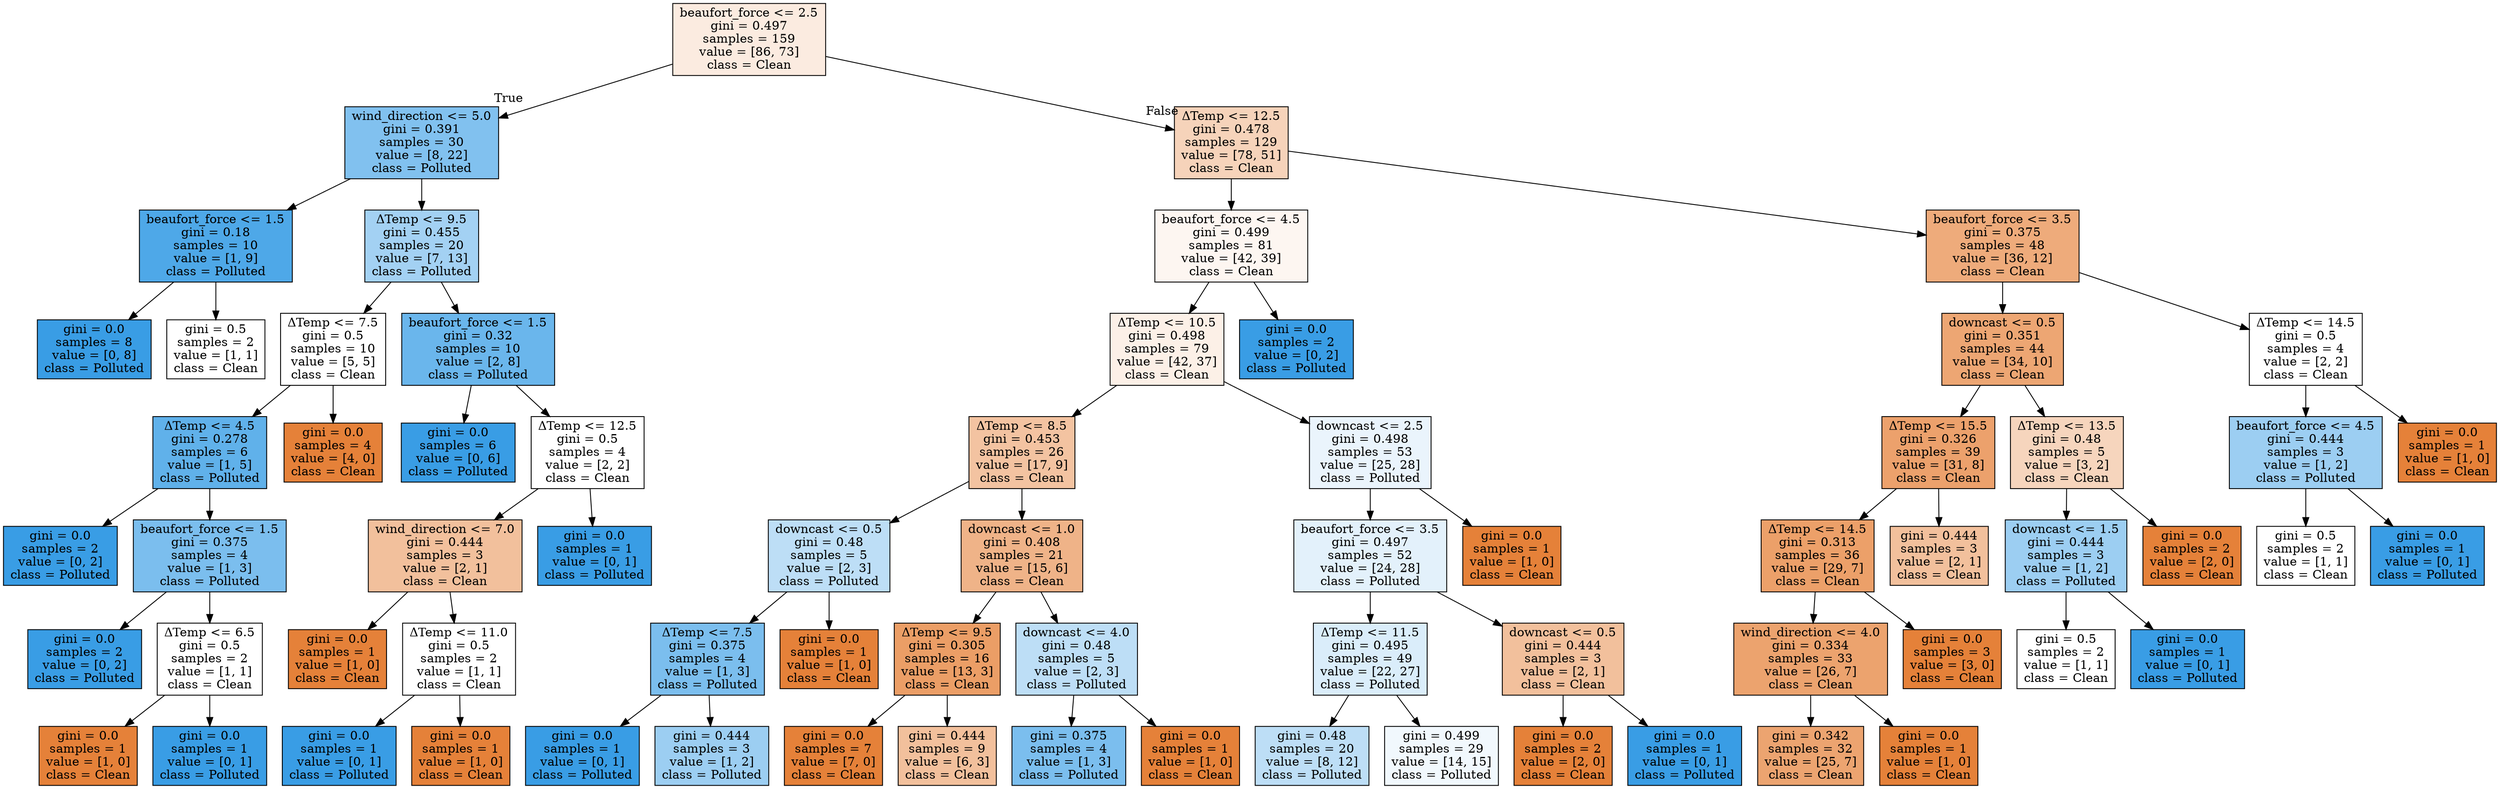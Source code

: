 digraph Tree {
node [shape=box, style="filled", color="black"] ;
0 [label="beaufort_force <= 2.5\ngini = 0.497\nsamples = 159\nvalue = [86, 73]\nclass = Clean", fillcolor="#e5813927"] ;
1 [label="wind_direction <= 5.0\ngini = 0.391\nsamples = 30\nvalue = [8, 22]\nclass = Polluted", fillcolor="#399de5a2"] ;
0 -> 1 [labeldistance=2.5, labelangle=45, headlabel="True"] ;
2 [label="beaufort_force <= 1.5\ngini = 0.18\nsamples = 10\nvalue = [1, 9]\nclass = Polluted", fillcolor="#399de5e3"] ;
1 -> 2 ;
3 [label="gini = 0.0\nsamples = 8\nvalue = [0, 8]\nclass = Polluted", fillcolor="#399de5ff"] ;
2 -> 3 ;
4 [label="gini = 0.5\nsamples = 2\nvalue = [1, 1]\nclass = Clean", fillcolor="#e5813900"] ;
2 -> 4 ;
5 [label="ΔTemp <= 9.5\ngini = 0.455\nsamples = 20\nvalue = [7, 13]\nclass = Polluted", fillcolor="#399de576"] ;
1 -> 5 ;
6 [label="ΔTemp <= 7.5\ngini = 0.5\nsamples = 10\nvalue = [5, 5]\nclass = Clean", fillcolor="#e5813900"] ;
5 -> 6 ;
7 [label="ΔTemp <= 4.5\ngini = 0.278\nsamples = 6\nvalue = [1, 5]\nclass = Polluted", fillcolor="#399de5cc"] ;
6 -> 7 ;
8 [label="gini = 0.0\nsamples = 2\nvalue = [0, 2]\nclass = Polluted", fillcolor="#399de5ff"] ;
7 -> 8 ;
9 [label="beaufort_force <= 1.5\ngini = 0.375\nsamples = 4\nvalue = [1, 3]\nclass = Polluted", fillcolor="#399de5aa"] ;
7 -> 9 ;
10 [label="gini = 0.0\nsamples = 2\nvalue = [0, 2]\nclass = Polluted", fillcolor="#399de5ff"] ;
9 -> 10 ;
11 [label="ΔTemp <= 6.5\ngini = 0.5\nsamples = 2\nvalue = [1, 1]\nclass = Clean", fillcolor="#e5813900"] ;
9 -> 11 ;
12 [label="gini = 0.0\nsamples = 1\nvalue = [1, 0]\nclass = Clean", fillcolor="#e58139ff"] ;
11 -> 12 ;
13 [label="gini = 0.0\nsamples = 1\nvalue = [0, 1]\nclass = Polluted", fillcolor="#399de5ff"] ;
11 -> 13 ;
14 [label="gini = 0.0\nsamples = 4\nvalue = [4, 0]\nclass = Clean", fillcolor="#e58139ff"] ;
6 -> 14 ;
15 [label="beaufort_force <= 1.5\ngini = 0.32\nsamples = 10\nvalue = [2, 8]\nclass = Polluted", fillcolor="#399de5bf"] ;
5 -> 15 ;
16 [label="gini = 0.0\nsamples = 6\nvalue = [0, 6]\nclass = Polluted", fillcolor="#399de5ff"] ;
15 -> 16 ;
17 [label="ΔTemp <= 12.5\ngini = 0.5\nsamples = 4\nvalue = [2, 2]\nclass = Clean", fillcolor="#e5813900"] ;
15 -> 17 ;
18 [label="wind_direction <= 7.0\ngini = 0.444\nsamples = 3\nvalue = [2, 1]\nclass = Clean", fillcolor="#e581397f"] ;
17 -> 18 ;
19 [label="gini = 0.0\nsamples = 1\nvalue = [1, 0]\nclass = Clean", fillcolor="#e58139ff"] ;
18 -> 19 ;
20 [label="ΔTemp <= 11.0\ngini = 0.5\nsamples = 2\nvalue = [1, 1]\nclass = Clean", fillcolor="#e5813900"] ;
18 -> 20 ;
21 [label="gini = 0.0\nsamples = 1\nvalue = [0, 1]\nclass = Polluted", fillcolor="#399de5ff"] ;
20 -> 21 ;
22 [label="gini = 0.0\nsamples = 1\nvalue = [1, 0]\nclass = Clean", fillcolor="#e58139ff"] ;
20 -> 22 ;
23 [label="gini = 0.0\nsamples = 1\nvalue = [0, 1]\nclass = Polluted", fillcolor="#399de5ff"] ;
17 -> 23 ;
24 [label="ΔTemp <= 12.5\ngini = 0.478\nsamples = 129\nvalue = [78, 51]\nclass = Clean", fillcolor="#e5813958"] ;
0 -> 24 [labeldistance=2.5, labelangle=-45, headlabel="False"] ;
25 [label="beaufort_force <= 4.5\ngini = 0.499\nsamples = 81\nvalue = [42, 39]\nclass = Clean", fillcolor="#e5813912"] ;
24 -> 25 ;
26 [label="ΔTemp <= 10.5\ngini = 0.498\nsamples = 79\nvalue = [42, 37]\nclass = Clean", fillcolor="#e581391e"] ;
25 -> 26 ;
27 [label="ΔTemp <= 8.5\ngini = 0.453\nsamples = 26\nvalue = [17, 9]\nclass = Clean", fillcolor="#e5813978"] ;
26 -> 27 ;
28 [label="downcast <= 0.5\ngini = 0.48\nsamples = 5\nvalue = [2, 3]\nclass = Polluted", fillcolor="#399de555"] ;
27 -> 28 ;
29 [label="ΔTemp <= 7.5\ngini = 0.375\nsamples = 4\nvalue = [1, 3]\nclass = Polluted", fillcolor="#399de5aa"] ;
28 -> 29 ;
30 [label="gini = 0.0\nsamples = 1\nvalue = [0, 1]\nclass = Polluted", fillcolor="#399de5ff"] ;
29 -> 30 ;
31 [label="gini = 0.444\nsamples = 3\nvalue = [1, 2]\nclass = Polluted", fillcolor="#399de57f"] ;
29 -> 31 ;
32 [label="gini = 0.0\nsamples = 1\nvalue = [1, 0]\nclass = Clean", fillcolor="#e58139ff"] ;
28 -> 32 ;
33 [label="downcast <= 1.0\ngini = 0.408\nsamples = 21\nvalue = [15, 6]\nclass = Clean", fillcolor="#e5813999"] ;
27 -> 33 ;
34 [label="ΔTemp <= 9.5\ngini = 0.305\nsamples = 16\nvalue = [13, 3]\nclass = Clean", fillcolor="#e58139c4"] ;
33 -> 34 ;
35 [label="gini = 0.0\nsamples = 7\nvalue = [7, 0]\nclass = Clean", fillcolor="#e58139ff"] ;
34 -> 35 ;
36 [label="gini = 0.444\nsamples = 9\nvalue = [6, 3]\nclass = Clean", fillcolor="#e581397f"] ;
34 -> 36 ;
37 [label="downcast <= 4.0\ngini = 0.48\nsamples = 5\nvalue = [2, 3]\nclass = Polluted", fillcolor="#399de555"] ;
33 -> 37 ;
38 [label="gini = 0.375\nsamples = 4\nvalue = [1, 3]\nclass = Polluted", fillcolor="#399de5aa"] ;
37 -> 38 ;
39 [label="gini = 0.0\nsamples = 1\nvalue = [1, 0]\nclass = Clean", fillcolor="#e58139ff"] ;
37 -> 39 ;
40 [label="downcast <= 2.5\ngini = 0.498\nsamples = 53\nvalue = [25, 28]\nclass = Polluted", fillcolor="#399de51b"] ;
26 -> 40 ;
41 [label="beaufort_force <= 3.5\ngini = 0.497\nsamples = 52\nvalue = [24, 28]\nclass = Polluted", fillcolor="#399de524"] ;
40 -> 41 ;
42 [label="ΔTemp <= 11.5\ngini = 0.495\nsamples = 49\nvalue = [22, 27]\nclass = Polluted", fillcolor="#399de52f"] ;
41 -> 42 ;
43 [label="gini = 0.48\nsamples = 20\nvalue = [8, 12]\nclass = Polluted", fillcolor="#399de555"] ;
42 -> 43 ;
44 [label="gini = 0.499\nsamples = 29\nvalue = [14, 15]\nclass = Polluted", fillcolor="#399de511"] ;
42 -> 44 ;
45 [label="downcast <= 0.5\ngini = 0.444\nsamples = 3\nvalue = [2, 1]\nclass = Clean", fillcolor="#e581397f"] ;
41 -> 45 ;
46 [label="gini = 0.0\nsamples = 2\nvalue = [2, 0]\nclass = Clean", fillcolor="#e58139ff"] ;
45 -> 46 ;
47 [label="gini = 0.0\nsamples = 1\nvalue = [0, 1]\nclass = Polluted", fillcolor="#399de5ff"] ;
45 -> 47 ;
48 [label="gini = 0.0\nsamples = 1\nvalue = [1, 0]\nclass = Clean", fillcolor="#e58139ff"] ;
40 -> 48 ;
49 [label="gini = 0.0\nsamples = 2\nvalue = [0, 2]\nclass = Polluted", fillcolor="#399de5ff"] ;
25 -> 49 ;
50 [label="beaufort_force <= 3.5\ngini = 0.375\nsamples = 48\nvalue = [36, 12]\nclass = Clean", fillcolor="#e58139aa"] ;
24 -> 50 ;
51 [label="downcast <= 0.5\ngini = 0.351\nsamples = 44\nvalue = [34, 10]\nclass = Clean", fillcolor="#e58139b4"] ;
50 -> 51 ;
52 [label="ΔTemp <= 15.5\ngini = 0.326\nsamples = 39\nvalue = [31, 8]\nclass = Clean", fillcolor="#e58139bd"] ;
51 -> 52 ;
53 [label="ΔTemp <= 14.5\ngini = 0.313\nsamples = 36\nvalue = [29, 7]\nclass = Clean", fillcolor="#e58139c1"] ;
52 -> 53 ;
54 [label="wind_direction <= 4.0\ngini = 0.334\nsamples = 33\nvalue = [26, 7]\nclass = Clean", fillcolor="#e58139ba"] ;
53 -> 54 ;
55 [label="gini = 0.342\nsamples = 32\nvalue = [25, 7]\nclass = Clean", fillcolor="#e58139b8"] ;
54 -> 55 ;
56 [label="gini = 0.0\nsamples = 1\nvalue = [1, 0]\nclass = Clean", fillcolor="#e58139ff"] ;
54 -> 56 ;
57 [label="gini = 0.0\nsamples = 3\nvalue = [3, 0]\nclass = Clean", fillcolor="#e58139ff"] ;
53 -> 57 ;
58 [label="gini = 0.444\nsamples = 3\nvalue = [2, 1]\nclass = Clean", fillcolor="#e581397f"] ;
52 -> 58 ;
59 [label="ΔTemp <= 13.5\ngini = 0.48\nsamples = 5\nvalue = [3, 2]\nclass = Clean", fillcolor="#e5813955"] ;
51 -> 59 ;
60 [label="downcast <= 1.5\ngini = 0.444\nsamples = 3\nvalue = [1, 2]\nclass = Polluted", fillcolor="#399de57f"] ;
59 -> 60 ;
61 [label="gini = 0.5\nsamples = 2\nvalue = [1, 1]\nclass = Clean", fillcolor="#e5813900"] ;
60 -> 61 ;
62 [label="gini = 0.0\nsamples = 1\nvalue = [0, 1]\nclass = Polluted", fillcolor="#399de5ff"] ;
60 -> 62 ;
63 [label="gini = 0.0\nsamples = 2\nvalue = [2, 0]\nclass = Clean", fillcolor="#e58139ff"] ;
59 -> 63 ;
64 [label="ΔTemp <= 14.5\ngini = 0.5\nsamples = 4\nvalue = [2, 2]\nclass = Clean", fillcolor="#e5813900"] ;
50 -> 64 ;
65 [label="beaufort_force <= 4.5\ngini = 0.444\nsamples = 3\nvalue = [1, 2]\nclass = Polluted", fillcolor="#399de57f"] ;
64 -> 65 ;
66 [label="gini = 0.5\nsamples = 2\nvalue = [1, 1]\nclass = Clean", fillcolor="#e5813900"] ;
65 -> 66 ;
67 [label="gini = 0.0\nsamples = 1\nvalue = [0, 1]\nclass = Polluted", fillcolor="#399de5ff"] ;
65 -> 67 ;
68 [label="gini = 0.0\nsamples = 1\nvalue = [1, 0]\nclass = Clean", fillcolor="#e58139ff"] ;
64 -> 68 ;
}